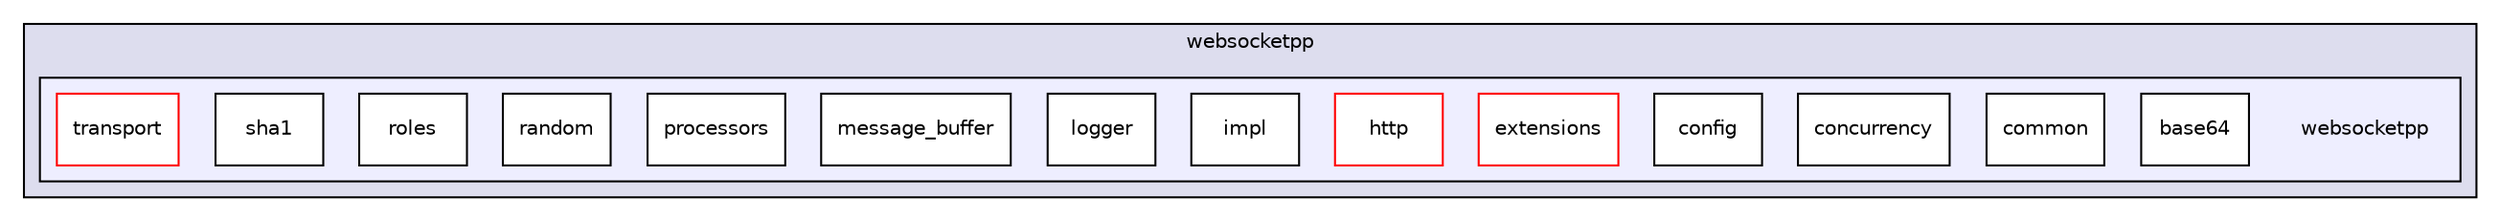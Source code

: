 digraph "libraries/fc/vendor/websocketpp/websocketpp" {
  compound=true
  node [ fontsize="10", fontname="Helvetica"];
  edge [ labelfontsize="10", labelfontname="Helvetica"];
  subgraph clusterdir_fff0324180be296840cda1aad5927d64 {
    graph [ bgcolor="#ddddee", pencolor="black", label="websocketpp" fontname="Helvetica", fontsize="10", URL="dir_fff0324180be296840cda1aad5927d64.html"]
  subgraph clusterdir_95af1d7cea13b3863b4bc602f8c027db {
    graph [ bgcolor="#eeeeff", pencolor="black", label="" URL="dir_95af1d7cea13b3863b4bc602f8c027db.html"];
    dir_95af1d7cea13b3863b4bc602f8c027db [shape=plaintext label="websocketpp"];
    dir_5876731b132e9d7931f4f263a3237a80 [shape=box label="base64" color="black" fillcolor="white" style="filled" URL="dir_5876731b132e9d7931f4f263a3237a80.html"];
    dir_4573a9d3ca691a2f51ae6ddabd893f85 [shape=box label="common" color="black" fillcolor="white" style="filled" URL="dir_4573a9d3ca691a2f51ae6ddabd893f85.html"];
    dir_45d9371ea577ca18a0b92f0c04332235 [shape=box label="concurrency" color="black" fillcolor="white" style="filled" URL="dir_45d9371ea577ca18a0b92f0c04332235.html"];
    dir_2ec64441105b4a5a9623acba890b4d15 [shape=box label="config" color="black" fillcolor="white" style="filled" URL="dir_2ec64441105b4a5a9623acba890b4d15.html"];
    dir_09da0cf43d77aff35260a1632e91d47d [shape=box label="extensions" color="red" fillcolor="white" style="filled" URL="dir_09da0cf43d77aff35260a1632e91d47d.html"];
    dir_f671697673d6f8b4eeaa8fabbd152d67 [shape=box label="http" color="red" fillcolor="white" style="filled" URL="dir_f671697673d6f8b4eeaa8fabbd152d67.html"];
    dir_11df6537e076e62f5251dc1d795bf963 [shape=box label="impl" color="black" fillcolor="white" style="filled" URL="dir_11df6537e076e62f5251dc1d795bf963.html"];
    dir_ff59b85dc390fca8638b9475c5c99cb9 [shape=box label="logger" color="black" fillcolor="white" style="filled" URL="dir_ff59b85dc390fca8638b9475c5c99cb9.html"];
    dir_0bff8597e0af571e388354d80e1e8b03 [shape=box label="message_buffer" color="black" fillcolor="white" style="filled" URL="dir_0bff8597e0af571e388354d80e1e8b03.html"];
    dir_6decf324f1905ad12b9930d642547be7 [shape=box label="processors" color="black" fillcolor="white" style="filled" URL="dir_6decf324f1905ad12b9930d642547be7.html"];
    dir_0ef739b3f6d80e1174467376e36982c5 [shape=box label="random" color="black" fillcolor="white" style="filled" URL="dir_0ef739b3f6d80e1174467376e36982c5.html"];
    dir_71a98fee3d171d6c70f3f7c5344f8b9c [shape=box label="roles" color="black" fillcolor="white" style="filled" URL="dir_71a98fee3d171d6c70f3f7c5344f8b9c.html"];
    dir_6bb1de2a3f5730ab54c91f5a22d0a97f [shape=box label="sha1" color="black" fillcolor="white" style="filled" URL="dir_6bb1de2a3f5730ab54c91f5a22d0a97f.html"];
    dir_3e769e1e911d4f60713c7afa02470d0a [shape=box label="transport" color="red" fillcolor="white" style="filled" URL="dir_3e769e1e911d4f60713c7afa02470d0a.html"];
  }
  }
}
